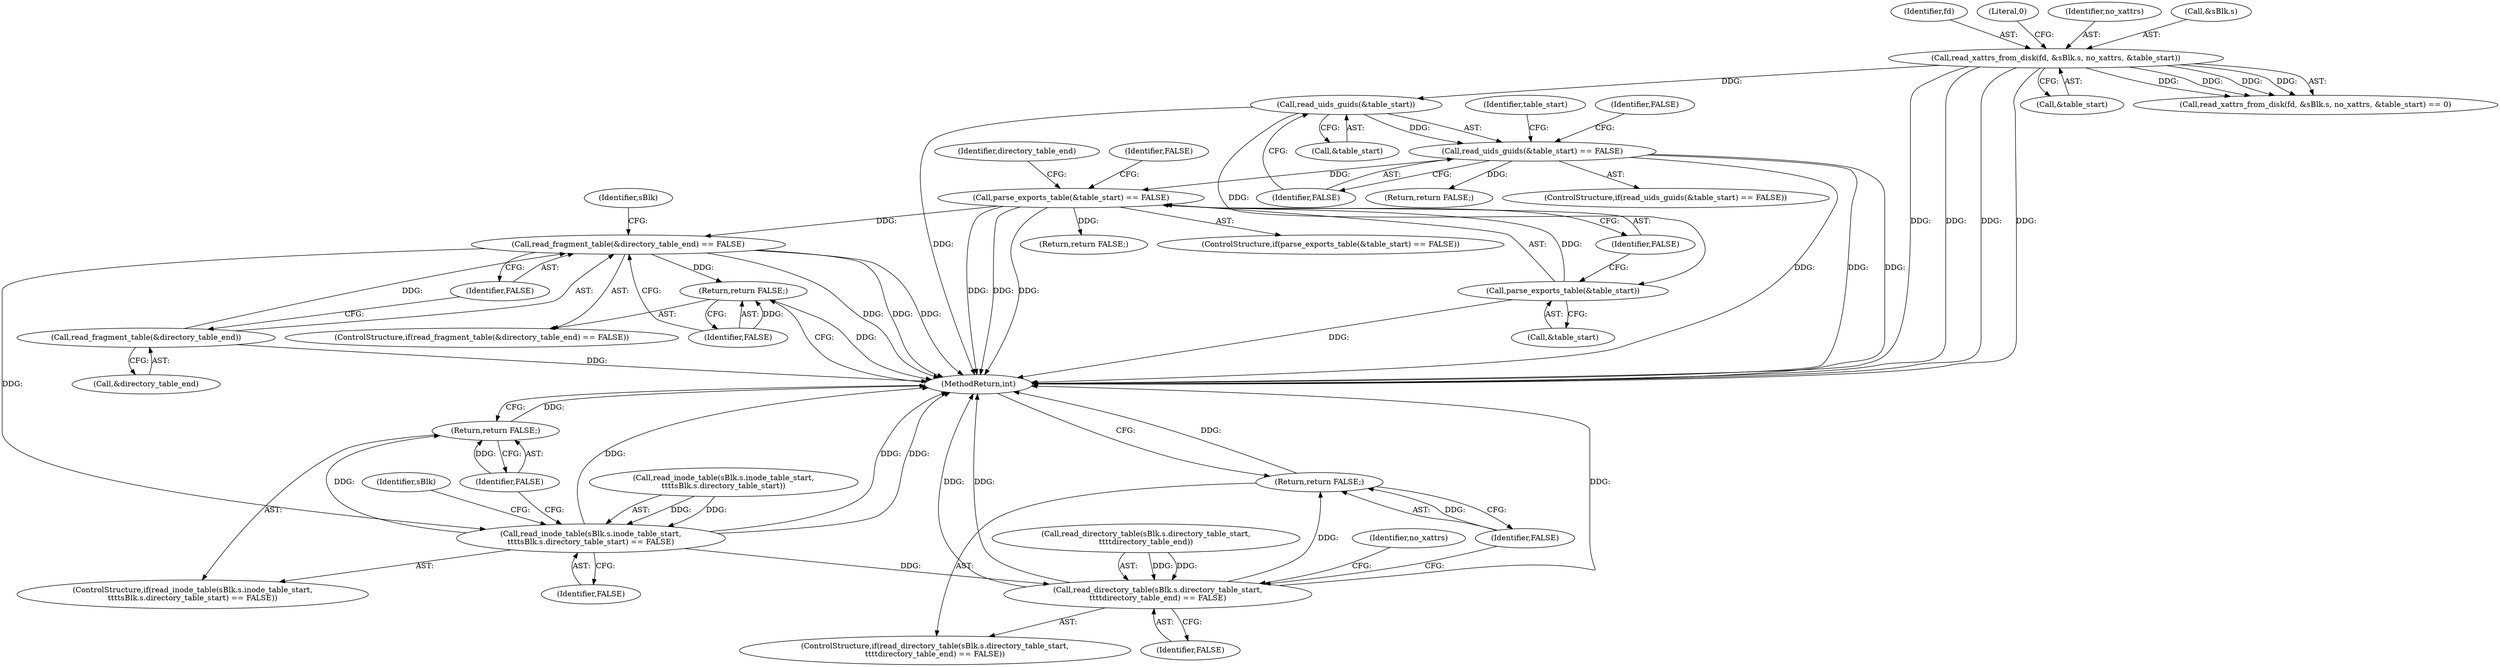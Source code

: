 digraph "1_squashfs-tools_f95864afe8833fe3ad782d714b41378e860977b1_1@API" {
"1000135" [label="(Call,read_fragment_table(&directory_table_end) == FALSE)"];
"1000136" [label="(Call,read_fragment_table(&directory_table_end))"];
"1000127" [label="(Call,parse_exports_table(&table_start) == FALSE)"];
"1000128" [label="(Call,parse_exports_table(&table_start))"];
"1000120" [label="(Call,read_uids_guids(&table_start))"];
"1000106" [label="(Call,read_xattrs_from_disk(fd, &sBlk.s, no_xattrs, &table_start))"];
"1000119" [label="(Call,read_uids_guids(&table_start) == FALSE)"];
"1000140" [label="(Return,return FALSE;)"];
"1000143" [label="(Call,read_inode_table(sBlk.s.inode_table_start,\n\t\t\t\tsBlk.s.directory_table_start) == FALSE)"];
"1000156" [label="(Return,return FALSE;)"];
"1000159" [label="(Call,read_directory_table(sBlk.s.directory_table_start,\n\t\t\t\tdirectory_table_end) == FALSE)"];
"1000168" [label="(Return,return FALSE;)"];
"1000157" [label="(Identifier,FALSE)"];
"1000169" [label="(Identifier,FALSE)"];
"1000134" [label="(ControlStructure,if(read_fragment_table(&directory_table_end) == FALSE))"];
"1000137" [label="(Call,&directory_table_end)"];
"1000160" [label="(Call,read_directory_table(sBlk.s.directory_table_start,\n\t\t\t\tdirectory_table_end))"];
"1000136" [label="(Call,read_fragment_table(&directory_table_end))"];
"1000143" [label="(Call,read_inode_table(sBlk.s.inode_table_start,\n\t\t\t\tsBlk.s.directory_table_start) == FALSE)"];
"1000167" [label="(Identifier,FALSE)"];
"1000123" [label="(Identifier,FALSE)"];
"1000113" [label="(Call,&table_start)"];
"1000125" [label="(Identifier,FALSE)"];
"1000107" [label="(Identifier,fd)"];
"1000133" [label="(Identifier,FALSE)"];
"1000132" [label="(Return,return FALSE;)"];
"1000120" [label="(Call,read_uids_guids(&table_start))"];
"1000127" [label="(Call,parse_exports_table(&table_start) == FALSE)"];
"1000144" [label="(Call,read_inode_table(sBlk.s.inode_table_start,\n\t\t\t\tsBlk.s.directory_table_start))"];
"1000181" [label="(MethodReturn,int)"];
"1000115" [label="(Literal,0)"];
"1000142" [label="(ControlStructure,if(read_inode_table(sBlk.s.inode_table_start,\n\t\t\t\tsBlk.s.directory_table_start) == FALSE))"];
"1000124" [label="(Return,return FALSE;)"];
"1000131" [label="(Identifier,FALSE)"];
"1000163" [label="(Identifier,sBlk)"];
"1000112" [label="(Identifier,no_xattrs)"];
"1000159" [label="(Call,read_directory_table(sBlk.s.directory_table_start,\n\t\t\t\tdirectory_table_end) == FALSE)"];
"1000147" [label="(Identifier,sBlk)"];
"1000156" [label="(Return,return FALSE;)"];
"1000118" [label="(ControlStructure,if(read_uids_guids(&table_start) == FALSE))"];
"1000140" [label="(Return,return FALSE;)"];
"1000108" [label="(Call,&sBlk.s)"];
"1000158" [label="(ControlStructure,if(read_directory_table(sBlk.s.directory_table_start,\n\t\t\t\tdirectory_table_end) == FALSE))"];
"1000141" [label="(Identifier,FALSE)"];
"1000135" [label="(Call,read_fragment_table(&directory_table_end) == FALSE)"];
"1000139" [label="(Identifier,FALSE)"];
"1000121" [label="(Call,&table_start)"];
"1000119" [label="(Call,read_uids_guids(&table_start) == FALSE)"];
"1000171" [label="(Identifier,no_xattrs)"];
"1000129" [label="(Call,&table_start)"];
"1000168" [label="(Return,return FALSE;)"];
"1000155" [label="(Identifier,FALSE)"];
"1000126" [label="(ControlStructure,if(parse_exports_table(&table_start) == FALSE))"];
"1000138" [label="(Identifier,directory_table_end)"];
"1000105" [label="(Call,read_xattrs_from_disk(fd, &sBlk.s, no_xattrs, &table_start) == 0)"];
"1000130" [label="(Identifier,table_start)"];
"1000128" [label="(Call,parse_exports_table(&table_start))"];
"1000106" [label="(Call,read_xattrs_from_disk(fd, &sBlk.s, no_xattrs, &table_start))"];
"1000135" -> "1000134"  [label="AST: "];
"1000135" -> "1000139"  [label="CFG: "];
"1000136" -> "1000135"  [label="AST: "];
"1000139" -> "1000135"  [label="AST: "];
"1000141" -> "1000135"  [label="CFG: "];
"1000147" -> "1000135"  [label="CFG: "];
"1000135" -> "1000181"  [label="DDG: "];
"1000135" -> "1000181"  [label="DDG: "];
"1000135" -> "1000181"  [label="DDG: "];
"1000136" -> "1000135"  [label="DDG: "];
"1000127" -> "1000135"  [label="DDG: "];
"1000135" -> "1000140"  [label="DDG: "];
"1000135" -> "1000143"  [label="DDG: "];
"1000136" -> "1000137"  [label="CFG: "];
"1000137" -> "1000136"  [label="AST: "];
"1000139" -> "1000136"  [label="CFG: "];
"1000136" -> "1000181"  [label="DDG: "];
"1000127" -> "1000126"  [label="AST: "];
"1000127" -> "1000131"  [label="CFG: "];
"1000128" -> "1000127"  [label="AST: "];
"1000131" -> "1000127"  [label="AST: "];
"1000133" -> "1000127"  [label="CFG: "];
"1000138" -> "1000127"  [label="CFG: "];
"1000127" -> "1000181"  [label="DDG: "];
"1000127" -> "1000181"  [label="DDG: "];
"1000127" -> "1000181"  [label="DDG: "];
"1000128" -> "1000127"  [label="DDG: "];
"1000119" -> "1000127"  [label="DDG: "];
"1000127" -> "1000132"  [label="DDG: "];
"1000128" -> "1000129"  [label="CFG: "];
"1000129" -> "1000128"  [label="AST: "];
"1000131" -> "1000128"  [label="CFG: "];
"1000128" -> "1000181"  [label="DDG: "];
"1000120" -> "1000128"  [label="DDG: "];
"1000120" -> "1000119"  [label="AST: "];
"1000120" -> "1000121"  [label="CFG: "];
"1000121" -> "1000120"  [label="AST: "];
"1000123" -> "1000120"  [label="CFG: "];
"1000120" -> "1000181"  [label="DDG: "];
"1000120" -> "1000119"  [label="DDG: "];
"1000106" -> "1000120"  [label="DDG: "];
"1000106" -> "1000105"  [label="AST: "];
"1000106" -> "1000113"  [label="CFG: "];
"1000107" -> "1000106"  [label="AST: "];
"1000108" -> "1000106"  [label="AST: "];
"1000112" -> "1000106"  [label="AST: "];
"1000113" -> "1000106"  [label="AST: "];
"1000115" -> "1000106"  [label="CFG: "];
"1000106" -> "1000181"  [label="DDG: "];
"1000106" -> "1000181"  [label="DDG: "];
"1000106" -> "1000181"  [label="DDG: "];
"1000106" -> "1000181"  [label="DDG: "];
"1000106" -> "1000105"  [label="DDG: "];
"1000106" -> "1000105"  [label="DDG: "];
"1000106" -> "1000105"  [label="DDG: "];
"1000106" -> "1000105"  [label="DDG: "];
"1000119" -> "1000118"  [label="AST: "];
"1000119" -> "1000123"  [label="CFG: "];
"1000123" -> "1000119"  [label="AST: "];
"1000125" -> "1000119"  [label="CFG: "];
"1000130" -> "1000119"  [label="CFG: "];
"1000119" -> "1000181"  [label="DDG: "];
"1000119" -> "1000181"  [label="DDG: "];
"1000119" -> "1000181"  [label="DDG: "];
"1000119" -> "1000124"  [label="DDG: "];
"1000140" -> "1000134"  [label="AST: "];
"1000140" -> "1000141"  [label="CFG: "];
"1000141" -> "1000140"  [label="AST: "];
"1000181" -> "1000140"  [label="CFG: "];
"1000140" -> "1000181"  [label="DDG: "];
"1000141" -> "1000140"  [label="DDG: "];
"1000143" -> "1000142"  [label="AST: "];
"1000143" -> "1000155"  [label="CFG: "];
"1000144" -> "1000143"  [label="AST: "];
"1000155" -> "1000143"  [label="AST: "];
"1000157" -> "1000143"  [label="CFG: "];
"1000163" -> "1000143"  [label="CFG: "];
"1000143" -> "1000181"  [label="DDG: "];
"1000143" -> "1000181"  [label="DDG: "];
"1000143" -> "1000181"  [label="DDG: "];
"1000144" -> "1000143"  [label="DDG: "];
"1000144" -> "1000143"  [label="DDG: "];
"1000143" -> "1000156"  [label="DDG: "];
"1000143" -> "1000159"  [label="DDG: "];
"1000156" -> "1000142"  [label="AST: "];
"1000156" -> "1000157"  [label="CFG: "];
"1000157" -> "1000156"  [label="AST: "];
"1000181" -> "1000156"  [label="CFG: "];
"1000156" -> "1000181"  [label="DDG: "];
"1000157" -> "1000156"  [label="DDG: "];
"1000159" -> "1000158"  [label="AST: "];
"1000159" -> "1000167"  [label="CFG: "];
"1000160" -> "1000159"  [label="AST: "];
"1000167" -> "1000159"  [label="AST: "];
"1000169" -> "1000159"  [label="CFG: "];
"1000171" -> "1000159"  [label="CFG: "];
"1000159" -> "1000181"  [label="DDG: "];
"1000159" -> "1000181"  [label="DDG: "];
"1000159" -> "1000181"  [label="DDG: "];
"1000160" -> "1000159"  [label="DDG: "];
"1000160" -> "1000159"  [label="DDG: "];
"1000159" -> "1000168"  [label="DDG: "];
"1000168" -> "1000158"  [label="AST: "];
"1000168" -> "1000169"  [label="CFG: "];
"1000169" -> "1000168"  [label="AST: "];
"1000181" -> "1000168"  [label="CFG: "];
"1000168" -> "1000181"  [label="DDG: "];
"1000169" -> "1000168"  [label="DDG: "];
}
